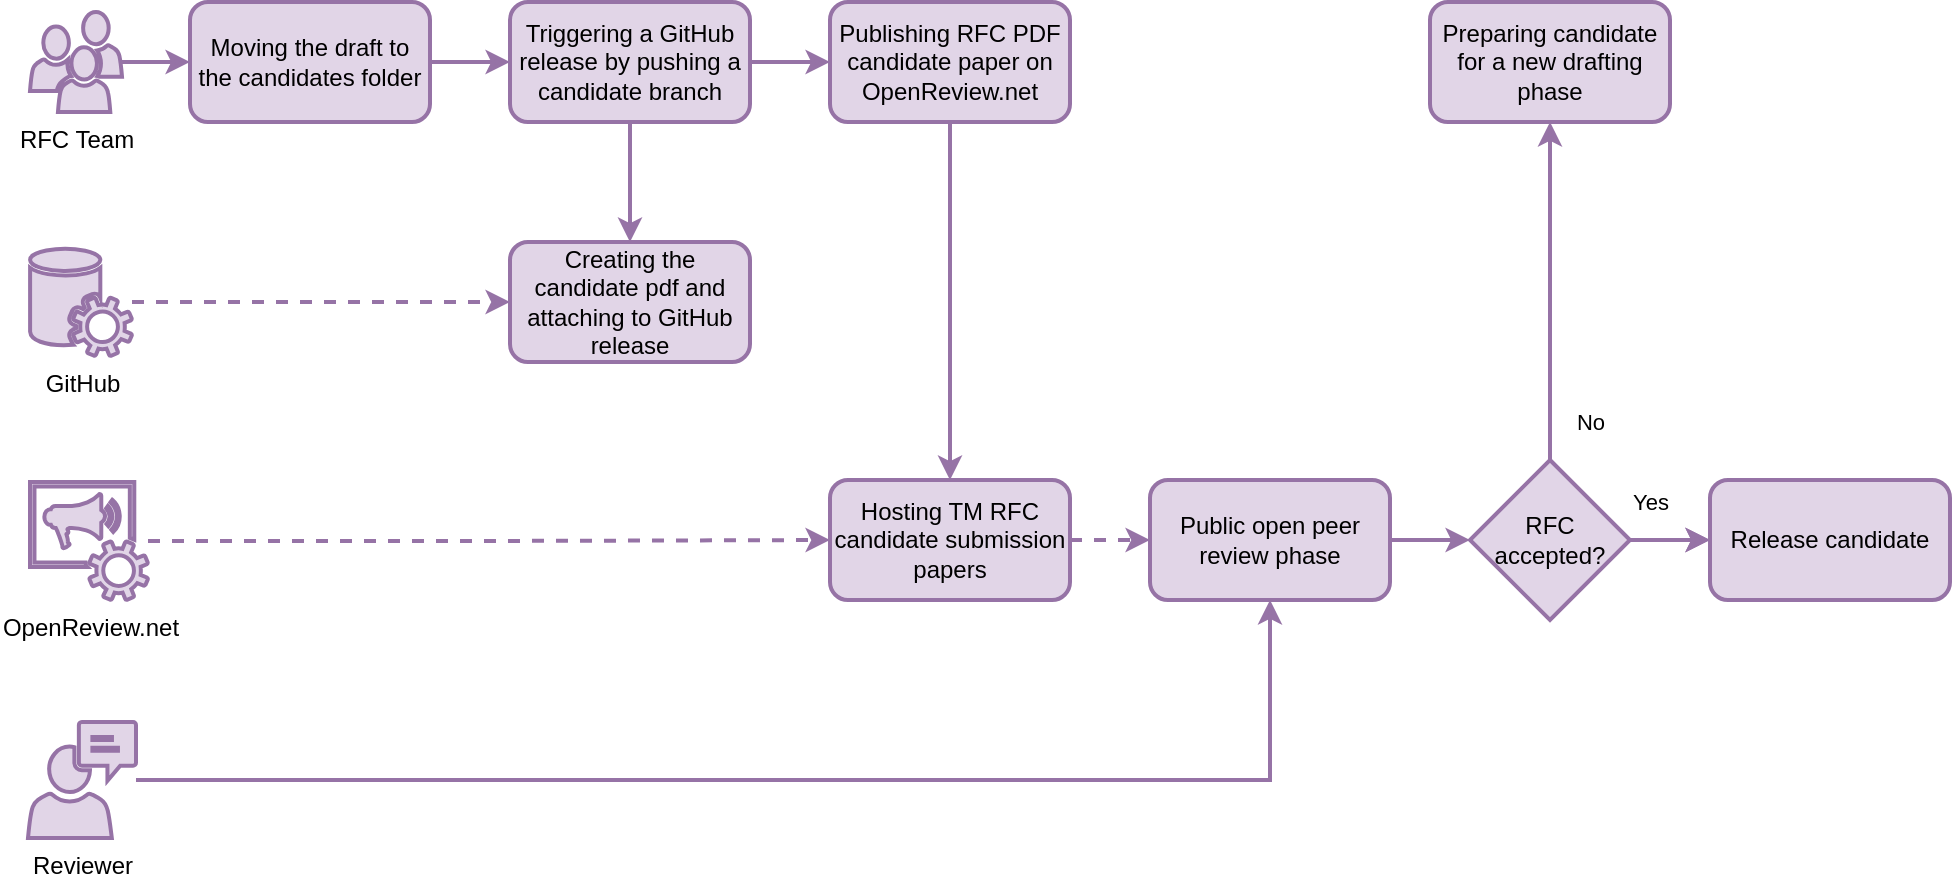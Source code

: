 <mxfile version="12.9.9" type="device"><diagram id="8yS8ORAC2WrKKpBmqchj" name="Page-1"><mxGraphModel dx="302" dy="235" grid="1" gridSize="10" guides="1" tooltips="1" connect="1" arrows="1" fold="1" page="1" pageScale="1" pageWidth="850" pageHeight="1100" math="0" shadow="0"><root><mxCell id="0"/><mxCell id="1" parent="0"/><mxCell id="2M-aL2l8RDeYCqGVYzOb-5" style="edgeStyle=orthogonalEdgeStyle;rounded=0;orthogonalLoop=1;jettySize=auto;html=1;fillColor=#e1d5e7;strokeColor=#9673a6;strokeWidth=2;" edge="1" parent="1" source="2M-aL2l8RDeYCqGVYzOb-1" target="2M-aL2l8RDeYCqGVYzOb-4"><mxGeometry relative="1" as="geometry"/></mxCell><mxCell id="2M-aL2l8RDeYCqGVYzOb-1" value="Moving the draft to the candidates folder" style="rounded=1;whiteSpace=wrap;html=1;fillColor=#e1d5e7;strokeColor=#9673a6;strokeWidth=2;" vertex="1" parent="1"><mxGeometry x="120" y="40" width="120" height="60" as="geometry"/></mxCell><mxCell id="2M-aL2l8RDeYCqGVYzOb-3" style="edgeStyle=orthogonalEdgeStyle;rounded=0;orthogonalLoop=1;jettySize=auto;html=1;entryX=0;entryY=0.5;entryDx=0;entryDy=0;fillColor=#e1d5e7;strokeColor=#9673a6;strokeWidth=2;" edge="1" parent="1" source="2M-aL2l8RDeYCqGVYzOb-2" target="2M-aL2l8RDeYCqGVYzOb-1"><mxGeometry relative="1" as="geometry"/></mxCell><mxCell id="2M-aL2l8RDeYCqGVYzOb-2" value="RFC Team" style="pointerEvents=1;shadow=0;dashed=0;html=1;strokeColor=#9673a6;fillColor=#e1d5e7;labelPosition=center;verticalLabelPosition=bottom;verticalAlign=top;outlineConnect=0;align=center;shape=mxgraph.office.users.users;strokeWidth=2;" vertex="1" parent="1"><mxGeometry x="40" y="45" width="46" height="50" as="geometry"/></mxCell><mxCell id="2M-aL2l8RDeYCqGVYzOb-9" style="edgeStyle=orthogonalEdgeStyle;rounded=0;orthogonalLoop=1;jettySize=auto;html=1;entryX=0.5;entryY=0;entryDx=0;entryDy=0;fillColor=#e1d5e7;strokeColor=#9673a6;strokeWidth=2;" edge="1" parent="1" source="2M-aL2l8RDeYCqGVYzOb-4" target="2M-aL2l8RDeYCqGVYzOb-7"><mxGeometry relative="1" as="geometry"/></mxCell><mxCell id="2M-aL2l8RDeYCqGVYzOb-13" style="edgeStyle=orthogonalEdgeStyle;rounded=0;orthogonalLoop=1;jettySize=auto;html=1;fillColor=#e1d5e7;strokeColor=#9673a6;strokeWidth=2;" edge="1" parent="1" source="2M-aL2l8RDeYCqGVYzOb-4" target="2M-aL2l8RDeYCqGVYzOb-11"><mxGeometry relative="1" as="geometry"/></mxCell><mxCell id="2M-aL2l8RDeYCqGVYzOb-4" value="Triggering a GitHub release by pushing a candidate branch" style="rounded=1;whiteSpace=wrap;html=1;fillColor=#e1d5e7;strokeColor=#9673a6;strokeWidth=2;" vertex="1" parent="1"><mxGeometry x="280" y="40" width="120" height="60" as="geometry"/></mxCell><mxCell id="2M-aL2l8RDeYCqGVYzOb-8" style="edgeStyle=orthogonalEdgeStyle;rounded=0;orthogonalLoop=1;jettySize=auto;html=1;dashed=1;fillColor=#e1d5e7;strokeColor=#9673a6;strokeWidth=2;" edge="1" parent="1" source="2M-aL2l8RDeYCqGVYzOb-6" target="2M-aL2l8RDeYCqGVYzOb-7"><mxGeometry relative="1" as="geometry"/></mxCell><mxCell id="2M-aL2l8RDeYCqGVYzOb-6" value="GitHub" style="pointerEvents=1;shadow=0;dashed=0;html=1;strokeColor=#9673a6;fillColor=#e1d5e7;labelPosition=center;verticalLabelPosition=bottom;verticalAlign=top;outlineConnect=0;align=center;shape=mxgraph.office.services.central_management_service;strokeWidth=2;" vertex="1" parent="1"><mxGeometry x="40" y="163" width="51" height="54" as="geometry"/></mxCell><mxCell id="2M-aL2l8RDeYCqGVYzOb-7" value="Creating the candidate pdf and attaching to GitHub release" style="rounded=1;whiteSpace=wrap;html=1;fillColor=#e1d5e7;strokeColor=#9673a6;strokeWidth=2;" vertex="1" parent="1"><mxGeometry x="280" y="160" width="120" height="60" as="geometry"/></mxCell><mxCell id="2M-aL2l8RDeYCqGVYzOb-15" style="edgeStyle=orthogonalEdgeStyle;rounded=0;orthogonalLoop=1;jettySize=auto;html=1;entryX=0;entryY=0.5;entryDx=0;entryDy=0;dashed=1;fillColor=#e1d5e7;strokeColor=#9673a6;strokeWidth=2;" edge="1" parent="1" source="2M-aL2l8RDeYCqGVYzOb-10" target="2M-aL2l8RDeYCqGVYzOb-12"><mxGeometry relative="1" as="geometry"/></mxCell><mxCell id="2M-aL2l8RDeYCqGVYzOb-10" value="OpenReview.net" style="pointerEvents=1;shadow=0;dashed=0;html=1;strokeColor=#9673a6;fillColor=#e1d5e7;labelPosition=center;verticalLabelPosition=bottom;verticalAlign=top;outlineConnect=0;align=center;shape=mxgraph.office.services.conference_announcement_service;strokeWidth=2;" vertex="1" parent="1"><mxGeometry x="40" y="280" width="59" height="59" as="geometry"/></mxCell><mxCell id="2M-aL2l8RDeYCqGVYzOb-14" style="edgeStyle=orthogonalEdgeStyle;rounded=0;orthogonalLoop=1;jettySize=auto;html=1;fillColor=#e1d5e7;strokeColor=#9673a6;strokeWidth=2;" edge="1" parent="1" source="2M-aL2l8RDeYCqGVYzOb-11" target="2M-aL2l8RDeYCqGVYzOb-12"><mxGeometry relative="1" as="geometry"/></mxCell><mxCell id="2M-aL2l8RDeYCqGVYzOb-11" value="Publishing RFC PDF candidate paper on OpenReview.net" style="rounded=1;whiteSpace=wrap;html=1;fillColor=#e1d5e7;strokeColor=#9673a6;strokeWidth=2;" vertex="1" parent="1"><mxGeometry x="440" y="40" width="120" height="60" as="geometry"/></mxCell><mxCell id="2M-aL2l8RDeYCqGVYzOb-17" style="edgeStyle=orthogonalEdgeStyle;rounded=0;orthogonalLoop=1;jettySize=auto;html=1;entryX=0;entryY=0.5;entryDx=0;entryDy=0;dashed=1;fillColor=#e1d5e7;strokeColor=#9673a6;strokeWidth=2;" edge="1" parent="1" source="2M-aL2l8RDeYCqGVYzOb-12" target="2M-aL2l8RDeYCqGVYzOb-16"><mxGeometry relative="1" as="geometry"/></mxCell><mxCell id="2M-aL2l8RDeYCqGVYzOb-12" value="Hosting TM RFC candidate submission papers" style="rounded=1;whiteSpace=wrap;html=1;fillColor=#e1d5e7;strokeColor=#9673a6;strokeWidth=2;" vertex="1" parent="1"><mxGeometry x="440" y="279" width="120" height="60" as="geometry"/></mxCell><mxCell id="2M-aL2l8RDeYCqGVYzOb-22" style="edgeStyle=orthogonalEdgeStyle;rounded=0;orthogonalLoop=1;jettySize=auto;html=1;entryX=0;entryY=0.5;entryDx=0;entryDy=0;fillColor=#e1d5e7;strokeColor=#9673a6;strokeWidth=2;" edge="1" parent="1" source="2M-aL2l8RDeYCqGVYzOb-16" target="2M-aL2l8RDeYCqGVYzOb-20"><mxGeometry relative="1" as="geometry"/></mxCell><mxCell id="2M-aL2l8RDeYCqGVYzOb-16" value="Public open peer review phase" style="rounded=1;whiteSpace=wrap;html=1;fillColor=#e1d5e7;strokeColor=#9673a6;strokeWidth=2;" vertex="1" parent="1"><mxGeometry x="600" y="279" width="120" height="60" as="geometry"/></mxCell><mxCell id="2M-aL2l8RDeYCqGVYzOb-19" style="edgeStyle=orthogonalEdgeStyle;rounded=0;orthogonalLoop=1;jettySize=auto;html=1;entryX=0.5;entryY=1;entryDx=0;entryDy=0;fillColor=#e1d5e7;strokeColor=#9673a6;strokeWidth=2;" edge="1" parent="1" source="2M-aL2l8RDeYCqGVYzOb-18" target="2M-aL2l8RDeYCqGVYzOb-16"><mxGeometry relative="1" as="geometry"/></mxCell><mxCell id="2M-aL2l8RDeYCqGVYzOb-18" value="Reviewer" style="pointerEvents=1;shadow=0;dashed=0;html=1;strokeColor=#9673a6;fillColor=#e1d5e7;labelPosition=center;verticalLabelPosition=bottom;verticalAlign=top;outlineConnect=0;align=center;shape=mxgraph.office.users.communications;strokeWidth=2;" vertex="1" parent="1"><mxGeometry x="39" y="400" width="54" height="58" as="geometry"/></mxCell><mxCell id="2M-aL2l8RDeYCqGVYzOb-23" value="No" style="edgeStyle=orthogonalEdgeStyle;rounded=0;orthogonalLoop=1;jettySize=auto;html=1;exitX=0.5;exitY=0;exitDx=0;exitDy=0;entryX=0.5;entryY=1;entryDx=0;entryDy=0;fillColor=#e1d5e7;strokeColor=#9673a6;strokeWidth=2;" edge="1" parent="1" source="2M-aL2l8RDeYCqGVYzOb-20" target="2M-aL2l8RDeYCqGVYzOb-21"><mxGeometry x="-0.775" y="-20" relative="1" as="geometry"><mxPoint as="offset"/></mxGeometry></mxCell><mxCell id="2M-aL2l8RDeYCqGVYzOb-25" style="edgeStyle=orthogonalEdgeStyle;rounded=0;orthogonalLoop=1;jettySize=auto;html=1;exitX=1;exitY=0.5;exitDx=0;exitDy=0;entryX=0;entryY=0.5;entryDx=0;entryDy=0;fillColor=#e1d5e7;strokeColor=#9673a6;strokeWidth=2;" edge="1" parent="1" source="2M-aL2l8RDeYCqGVYzOb-20" target="2M-aL2l8RDeYCqGVYzOb-24"><mxGeometry relative="1" as="geometry"/></mxCell><mxCell id="2M-aL2l8RDeYCqGVYzOb-26" value="Yes" style="edgeStyle=orthogonalEdgeStyle;rounded=0;orthogonalLoop=1;jettySize=auto;html=1;strokeWidth=2;fillColor=#e1d5e7;strokeColor=#9673a6;" edge="1" parent="1" source="2M-aL2l8RDeYCqGVYzOb-20" target="2M-aL2l8RDeYCqGVYzOb-24"><mxGeometry x="-0.5" y="19" relative="1" as="geometry"><mxPoint as="offset"/></mxGeometry></mxCell><mxCell id="2M-aL2l8RDeYCqGVYzOb-20" value="RFC accepted?" style="rhombus;whiteSpace=wrap;html=1;fillColor=#e1d5e7;strokeColor=#9673a6;strokeWidth=2;" vertex="1" parent="1"><mxGeometry x="760" y="269" width="80" height="80" as="geometry"/></mxCell><mxCell id="2M-aL2l8RDeYCqGVYzOb-21" value="Preparing candidate for a new drafting phase" style="rounded=1;whiteSpace=wrap;html=1;fillColor=#e1d5e7;strokeColor=#9673a6;strokeWidth=2;" vertex="1" parent="1"><mxGeometry x="740" y="40" width="120" height="60" as="geometry"/></mxCell><mxCell id="2M-aL2l8RDeYCqGVYzOb-24" value="Release candidate" style="rounded=1;whiteSpace=wrap;html=1;fillColor=#e1d5e7;strokeColor=#9673a6;strokeWidth=2;" vertex="1" parent="1"><mxGeometry x="880" y="279" width="120" height="60" as="geometry"/></mxCell></root></mxGraphModel></diagram></mxfile>